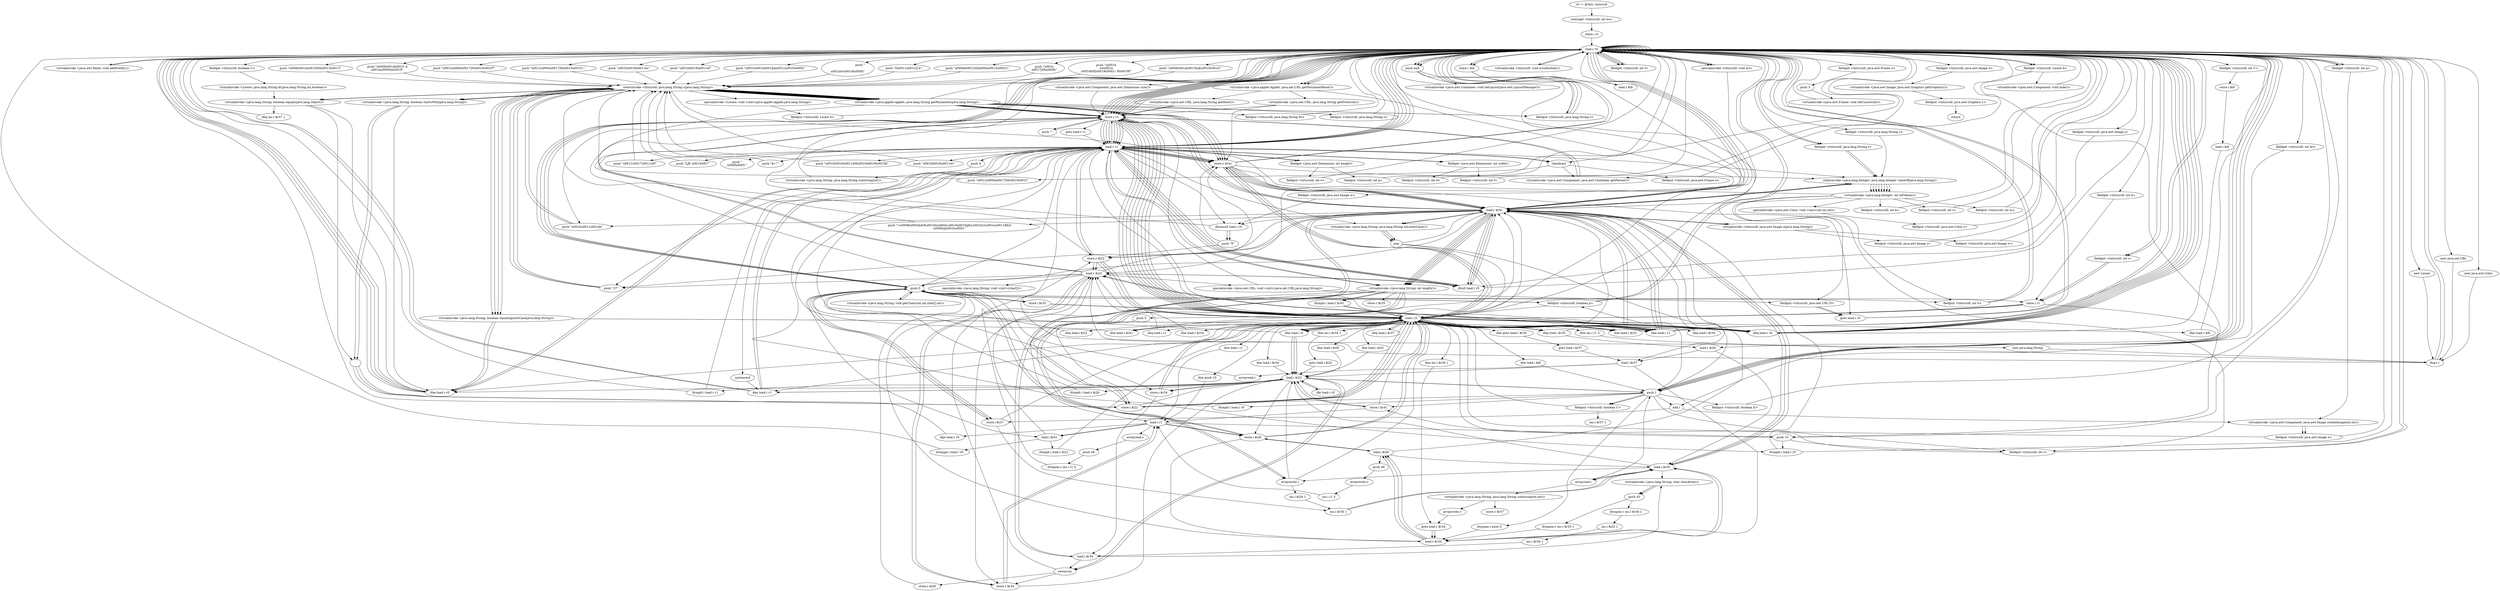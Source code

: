 digraph "" {
    "r0 := @this: txtscroll"
    "staticget <txtscroll: int bu>"
    "r0 := @this: txtscroll"->"staticget <txtscroll: int bu>";
    "store.i i3"
    "staticget <txtscroll: int bu>"->"store.i i3";
    "load.r r0"
    "store.i i3"->"load.r r0";
    "push null"
    "load.r r0"->"push null";
    "virtualinvoke <java.awt.Container: void setLayout(java.awt.LayoutManager)>"
    "push null"->"virtualinvoke <java.awt.Container: void setLayout(java.awt.LayoutManager)>";
    "virtualinvoke <java.awt.Container: void setLayout(java.awt.LayoutManager)>"->"load.r r0";
    "virtualinvoke <java.awt.Panel: void addNotify()>"
    "load.r r0"->"virtualinvoke <java.awt.Panel: void addNotify()>";
    "virtualinvoke <java.awt.Panel: void addNotify()>"->"load.r r0";
    "load.r r0"->"load.r r0";
    "push \"\u000e\f\u0013zQ\u000e\u0015\u0001i\""
    "load.r r0"->"push \"\u000e\f\u0013zQ\u000e\u0015\u0001i\"";
    "staticinvoke <txtscroll: java.lang.String c(java.lang.String)>"
    "push \"\u000e\f\u0013zQ\u000e\u0015\u0001i\""->"staticinvoke <txtscroll: java.lang.String c(java.lang.String)>";
    "virtualinvoke <java.applet.Applet: java.lang.String getParameter(java.lang.String)>"
    "staticinvoke <txtscroll: java.lang.String c(java.lang.String)>"->"virtualinvoke <java.applet.Applet: java.lang.String getParameter(java.lang.String)>";
    "fieldput <txtscroll: java.lang.String bt>"
    "virtualinvoke <java.applet.Applet: java.lang.String getParameter(java.lang.String)>"->"fieldput <txtscroll: java.lang.String bt>";
    "fieldput <txtscroll: java.lang.String bt>"->"load.r r0";
    "virtualinvoke <java.awt.Component: java.awt.Dimension size()>"
    "load.r r0"->"virtualinvoke <java.awt.Component: java.awt.Dimension size()>";
    "store.r r1"
    "virtualinvoke <java.awt.Component: java.awt.Dimension size()>"->"store.r r1";
    "store.r r1"->"load.r r0";
    "load.r r1"
    "load.r r0"->"load.r r1";
    "fieldget <java.awt.Dimension: int width>"
    "load.r r1"->"fieldget <java.awt.Dimension: int width>";
    "fieldput <txtscroll: int d>"
    "fieldget <java.awt.Dimension: int width>"->"fieldput <txtscroll: int d>";
    "fieldput <txtscroll: int d>"->"load.r r0";
    "load.r r0"->"load.r r1";
    "fieldget <java.awt.Dimension: int height>"
    "load.r r1"->"fieldget <java.awt.Dimension: int height>";
    "fieldput <txtscroll: int e>"
    "fieldget <java.awt.Dimension: int height>"->"fieldput <txtscroll: int e>";
    "fieldput <txtscroll: int e>"->"load.r r0";
    "load.r r0"->"load.r r1";
    "load.r r1"->"fieldget <java.awt.Dimension: int width>";
    "fieldput <txtscroll: int f>"
    "fieldget <java.awt.Dimension: int width>"->"fieldput <txtscroll: int f>";
    "fieldput <txtscroll: int f>"->"load.r r0";
    "load.r r0"->"load.r r1";
    "load.r r1"->"fieldget <java.awt.Dimension: int height>";
    "fieldput <txtscroll: int g>"
    "fieldget <java.awt.Dimension: int height>"->"fieldput <txtscroll: int g>";
    "fieldput <txtscroll: int g>"->"load.r r0";
    "push \"\u001e\n\u0017jM\t\u000b\""
    "load.r r0"->"push \"\u001e\n\u0017jM\t\u000b\"";
    "push \"\u001e\n\u0017jM\t\u000b\""->"staticinvoke <txtscroll: java.lang.String c(java.lang.String)>";
    "staticinvoke <txtscroll: java.lang.String c(java.lang.String)>"->"virtualinvoke <java.applet.Applet: java.lang.String getParameter(java.lang.String)>";
    "virtualinvoke <java.applet.Applet: java.lang.String getParameter(java.lang.String)>"->"store.r r1";
    "store.r r1"->"load.r r1";
    "store.r $r41"
    "load.r r1"->"store.r $r41";
    "load.i i3"
    "store.r $r41"->"load.i i3";
    "ifne load.r $r41"
    "load.i i3"->"ifne load.r $r41";
    "ifne load.r $r41"->"load.r r1";
    "ifnull load.r r0"
    "load.r r1"->"ifnull load.r r0";
    "ifnull load.r r0"->"load.r r1";
    "load.r r1"->"store.r $r41";
    "store.r $r41"->"load.i i3";
    "load.i i3"->"ifne load.r $r41";
    "load.r $r41"
    "ifne load.r $r41"->"load.r $r41";
    "push \"<\u0008\u0002bA\tX\u0010w\u0004;\u0019\u0010gK];\u001b{G\u001e\u0011R&S\n\u000f\\oJ\u001b\u0001\""
    "load.r $r41"->"push \"<\u0008\u0002bA\tX\u0010w\u0004;\u0019\u0010gK];\u001b{G\u001e\u0011R&S\n\u000f\\oJ\u001b\u0001\"";
    "push \"<\u0008\u0002bA\tX\u0010w\u0004;\u0019\u0010gK];\u001b{G\u001e\u0011R&S\n\u000f\\oJ\u001b\u0001\""->"staticinvoke <txtscroll: java.lang.String c(java.lang.String)>";
    "virtualinvoke <java.lang.String: boolean startsWith(java.lang.String)>"
    "staticinvoke <txtscroll: java.lang.String c(java.lang.String)>"->"virtualinvoke <java.lang.String: boolean startsWith(java.lang.String)>";
    "ifne load.r r0"
    "virtualinvoke <java.lang.String: boolean startsWith(java.lang.String)>"->"ifne load.r r0";
    "ifne load.r r0"->"load.r r0";
    "specialinvoke <txtscroll: void a()>"
    "load.r r0"->"specialinvoke <txtscroll: void a()>";
    "specialinvoke <txtscroll: void a()>"->"load.i i3";
    "ifeq load.r r0"
    "load.i i3"->"ifeq load.r r0";
    "ifeq load.r r0"->"load.r r0";
    "load.r r0"->"specialinvoke <txtscroll: void a()>";
    "specialinvoke <txtscroll: void a()>"->"load.r r0";
    "new Lware"
    "load.r r0"->"new Lware";
    "dup1.r"
    "new Lware"->"dup1.r";
    "dup1.r"->"load.r r0";
    "push \")\u001d\nzw\u001e\n\u001dbH]\u0019\u0002~H\u0018\f\""
    "load.r r0"->"push \")\u001d\nzw\u001e\n\u001dbH]\u0019\u0002~H\u0018\f\"";
    "push \")\u001d\nzw\u001e\n\u001dbH]\u0019\u0002~H\u0018\f\""->"staticinvoke <txtscroll: java.lang.String c(java.lang.String)>";
    "specialinvoke <Lware: void <init>(java.applet.Applet,java.lang.String)>"
    "staticinvoke <txtscroll: java.lang.String c(java.lang.String)>"->"specialinvoke <Lware: void <init>(java.applet.Applet,java.lang.String)>";
    "fieldput <txtscroll: Lware b>"
    "specialinvoke <Lware: void <init>(java.applet.Applet,java.lang.String)>"->"fieldput <txtscroll: Lware b>";
    "fieldput <txtscroll: Lware b>"->"load.r r0";
    "fieldget <txtscroll: Lware b>"
    "load.r r0"->"fieldget <txtscroll: Lware b>";
    "virtualinvoke <java.awt.Component: void hide()>"
    "fieldget <txtscroll: Lware b>"->"virtualinvoke <java.awt.Component: void hide()>";
    "virtualinvoke <java.awt.Component: void hide()>"->"load.r r0";
    "virtualinvoke <java.applet.Applet: java.net.URL getDocumentBase()>"
    "load.r r0"->"virtualinvoke <java.applet.Applet: java.net.URL getDocumentBase()>";
    "virtualinvoke <java.net.URL: java.lang.String getProtocol()>"
    "virtualinvoke <java.applet.Applet: java.net.URL getDocumentBase()>"->"virtualinvoke <java.net.URL: java.lang.String getProtocol()>";
    "virtualinvoke <java.net.URL: java.lang.String getProtocol()>"->"store.r $r41";
    "store.r $r41"->"load.r $r41";
    "load.r $r41"->"store.r $r41";
    "goto load.r r0"
    "store.r $r41"->"goto load.r r0";
    "goto load.r r0"->"load.r r0";
    "load.r r0"->"virtualinvoke <java.applet.Applet: java.net.URL getDocumentBase()>";
    "virtualinvoke <java.net.URL: java.lang.String getHost()>"
    "virtualinvoke <java.applet.Applet: java.net.URL getDocumentBase()>"->"virtualinvoke <java.net.URL: java.lang.String getHost()>";
    "virtualinvoke <java.net.URL: java.lang.String getHost()>"->"store.r r1";
    "goto load.r r1"
    "store.r r1"->"goto load.r r1";
    "goto load.r r1"->"load.r r1";
    "virtualinvoke <java.lang.String: java.lang.String toLowerCase()>"
    "load.r r1"->"virtualinvoke <java.lang.String: java.lang.String toLowerCase()>";
    "pop"
    "virtualinvoke <java.lang.String: java.lang.String toLowerCase()>"->"pop";
    "pop"->"load.r $r41";
    "load.r $r41"->"virtualinvoke <java.lang.String: java.lang.String toLowerCase()>";
    "virtualinvoke <java.lang.String: java.lang.String toLowerCase()>"->"pop";
    "pop"->"load.i i3";
    "ifne load.i i3"
    "load.i i3"->"ifne load.i i3";
    "ifne load.i i3"->"load.r $r41";
    "push \"\u001b\u0011\u001ek\""
    "load.r $r41"->"push \"\u001b\u0011\u001ek\"";
    "push \"\u001b\u0011\u001ek\""->"staticinvoke <txtscroll: java.lang.String c(java.lang.String)>";
    "virtualinvoke <java.lang.String: boolean equals(java.lang.Object)>"
    "staticinvoke <txtscroll: java.lang.String c(java.lang.String)>"->"virtualinvoke <java.lang.String: boolean equals(java.lang.Object)>";
    "virtualinvoke <java.lang.String: boolean equals(java.lang.Object)>"->"ifne load.r r0";
    "ifne load.r r0"->"load.r r1";
    "virtualinvoke <java.lang.String: int length()>"
    "load.r r1"->"virtualinvoke <java.lang.String: int length()>";
    "store.i $i22"
    "virtualinvoke <java.lang.String: int length()>"->"store.i $i22";
    "store.i $i22"->"load.i i3";
    "load.i i3"->"ifne load.i i3";
    "load.i $i22"
    "ifne load.i i3"->"load.i $i22";
    "push 1"
    "load.i $i22"->"push 1";
    "ifcmplt.i load.r r0"
    "push 1"->"ifcmplt.i load.r r0";
    "ifcmplt.i load.r r0"->"load.r r1";
    "push \"\u0011\u0017\u0011oH\""
    "load.r r1"->"push \"\u0011\u0017\u0011oH\"";
    "push \"\u0011\u0017\u0011oH\""->"staticinvoke <txtscroll: java.lang.String c(java.lang.String)>";
    "staticinvoke <txtscroll: java.lang.String c(java.lang.String)>"->"virtualinvoke <java.lang.String: boolean startsWith(java.lang.String)>";
    ""
    "virtualinvoke <java.lang.String: boolean startsWith(java.lang.String)>"->"";
    ""->"store.i $i22";
    "store.i $i22"->"load.i i3";
    "load.i i3"->"ifne load.i i3";
    "ifne load.i i3"->"load.i $i22";
    "load.i $i22"->"ifne load.r r0";
    "ifne load.r r0"->"load.r r1";
    "push \"LJE \u0014SH\\?\""
    "load.r r1"->"push \"LJE \u0014SH\\?\"";
    "push \"LJE \u0014SH\\?\""->"staticinvoke <txtscroll: java.lang.String c(java.lang.String)>";
    "staticinvoke <txtscroll: java.lang.String c(java.lang.String)>"->"virtualinvoke <java.lang.String: boolean equals(java.lang.Object)>";
    "virtualinvoke <java.lang.String: boolean equals(java.lang.Object)>"->"";
    ""->"store.i $i22";
    "store.i $i22"->"load.i i3";
    "load.i i3"->"ifne load.i i3";
    "ifne load.i i3"->"load.i $i22";
    "ifeq load.r r1"
    "load.i $i22"->"ifeq load.r r1";
    "ifeq load.r r1"->"load.r r0";
    "load.r r0"->"push 1";
    "fieldput <txtscroll: boolean C>"
    "push 1"->"fieldput <txtscroll: boolean C>";
    "fieldput <txtscroll: boolean C>"->"load.i i3";
    "load.i i3"->"ifeq load.r r0";
    "ifeq load.r r0"->"load.r r1";
    "push \"\n\u000f\u0005 \""
    "load.r r1"->"push \"\n\u000f\u0005 \"";
    "push \"\n\u000f\u0005 \""->"staticinvoke <txtscroll: java.lang.String c(java.lang.String)>";
    "staticinvoke <txtscroll: java.lang.String c(java.lang.String)>"->"virtualinvoke <java.lang.String: boolean startsWith(java.lang.String)>";
    "virtualinvoke <java.lang.String: boolean startsWith(java.lang.String)>"->"";
    ""->"store.i $i22";
    "store.i $i22"->"load.i i3";
    "ifne load.i $i22"
    "load.i i3"->"ifne load.i $i22";
    "ifne load.i $i22"->"load.i $i22";
    "load.i $i22"->"ifeq load.r r1";
    "ifeq load.r r1"->"load.r r1";
    "push 4"
    "load.r r1"->"push 4";
    "virtualinvoke <java.lang.String: java.lang.String substring(int)>"
    "push 4"->"virtualinvoke <java.lang.String: java.lang.String substring(int)>";
    "virtualinvoke <java.lang.String: java.lang.String substring(int)>"->"store.r r1";
    "store.r r1"->"load.r r1";
    "load.r r1"->"virtualinvoke <java.lang.String: int length()>";
    "virtualinvoke <java.lang.String: int length()>"->"store.i $i22";
    "store.i $i22"->"load.i $i22";
    "store.i $r41"
    "load.i $i22"->"store.i $r41";
    "store.i $r41"->"load.i $i22";
    "store.i $r34"
    "load.i $i22"->"store.i $r34";
    "store.i $r34"->"load.i i3";
    "ifne load.i $r34"
    "load.i i3"->"ifne load.i $r34";
    "ifne load.i $r34"->"load.i $i22";
    "ifle load.r r0"
    "load.i $i22"->"ifle load.r r0";
    "ifle load.r r0"->"load.i $i22";
    "load.i $i22"->"store.i $r34";
    "load.i $r34"
    "store.i $r34"->"load.i $r34";
    "newarray"
    "load.i $r34"->"newarray";
    "store.r $i22"
    "newarray"->"store.r $i22";
    "store.r $i22"->"load.r r1";
    "push 0"
    "load.r r1"->"push 0";
    "load.i $r41"
    "push 0"->"load.i $r41";
    "load.r $i22"
    "load.i $r41"->"load.r $i22";
    "load.r $i22"->"push 0";
    "virtualinvoke <java.lang.String: void getChars(int,int,char[],int)>"
    "push 0"->"virtualinvoke <java.lang.String: void getChars(int,int,char[],int)>";
    "virtualinvoke <java.lang.String: void getChars(int,int,char[],int)>"->"push 0";
    "store.i r1"
    "push 0"->"store.i r1";
    "store.i r1"->"load.i i3";
    "ifeq load.i r1"
    "load.i i3"->"ifeq load.i r1";
    "ifeq load.i r1"->"load.r $i22";
    "store.r $r34"
    "load.r $i22"->"store.r $r34";
    "load.i r1"
    "store.r $r34"->"load.i r1";
    "store.i $i26"
    "load.i r1"->"store.i $i26";
    "store.i $i26"->"load.i i3";
    "ifne load.r $r34"
    "load.i i3"->"ifne load.r $r34";
    "ifne load.r $r34"->"load.r $i22";
    "load.r $i22"->"load.i r1";
    "arrayread.c"
    "load.i r1"->"arrayread.c";
    "push 48"
    "arrayread.c"->"push 48";
    "ifcmpne.c inc.i r1 5"
    "push 48"->"ifcmpne.c inc.i r1 5";
    "ifcmpne.c inc.i r1 5"->"load.r $i22";
    "load.r $i22"->"store.r $r34";
    "store.r $r34"->"load.i r1";
    "load.i r1"->"store.i $i26";
    "load.r $r34"
    "store.i $i26"->"load.r $r34";
    "load.i $i26"
    "load.r $r34"->"load.i $i26";
    "push 49"
    "load.i $i26"->"push 49";
    "arraywrite.c"
    "push 49"->"arraywrite.c";
    "inc.i r1 5"
    "arraywrite.c"->"inc.i r1 5";
    "inc.i r1 5"->"load.i r1";
    "load.i r1"->"load.i $r41";
    "ifcmplt.i load.r $i22"
    "load.i $r41"->"ifcmplt.i load.r $i22";
    "ifcmplt.i load.r $i22"->"load.i i3";
    "ifne inc.i r1 5"
    "load.i i3"->"ifne inc.i r1 5";
    "new java.lang.String"
    "ifne inc.i r1 5"->"new java.lang.String";
    "new java.lang.String"->"dup1.r";
    "dup1.r"->"load.r $i22";
    "specialinvoke <java.lang.String: void <init>(char[])>"
    "load.r $i22"->"specialinvoke <java.lang.String: void <init>(char[])>";
    "specialinvoke <java.lang.String: void <init>(char[])>"->"store.r r1";
    "store.r r1"->"load.r r0";
    "push \"\u000f\u001d\u0015mK\u0019\u001d\""
    "load.r r0"->"push \"\u000f\u001d\u0015mK\u0019\u001d\"";
    "push \"\u000f\u001d\u0015mK\u0019\u001d\""->"staticinvoke <txtscroll: java.lang.String c(java.lang.String)>";
    "staticinvoke <txtscroll: java.lang.String c(java.lang.String)>"->"virtualinvoke <java.applet.Applet: java.lang.String getParameter(java.lang.String)>";
    "virtualinvoke <java.applet.Applet: java.lang.String getParameter(java.lang.String)>"->"store.r $r41";
    "store.r $r41"->"load.r $r41";
    "load.r $r41"->"store.r $i22";
    "store.r $i22"->"load.i i3";
    "ifne load.r $i22"
    "load.i i3"->"ifne load.r $i22";
    "ifne load.r $i22"->"load.r $r41";
    "load.r $r41"->"ifnull load.r r0";
    "ifnull load.r r0"->"load.r $r41";
    "load.r $r41"->"store.r $i22";
    "store.r $i22"->"load.i i3";
    "load.i i3"->"ifne load.r $i22";
    "ifne load.r $i22"->"load.r $r41";
    "load.r $r41"->"virtualinvoke <java.lang.String: int length()>";
    "push 5"
    "virtualinvoke <java.lang.String: int length()>"->"push 5";
    "ifcmple.i load.r r0"
    "push 5"->"ifcmple.i load.r r0";
    "ifcmple.i load.r r0"->"load.r $r41";
    "load.r $r41"->"virtualinvoke <java.lang.String: java.lang.String toLowerCase()>";
    "virtualinvoke <java.lang.String: java.lang.String toLowerCase()>"->"pop";
    "pop"->"push 1";
    "push 1"->"store.i $i22";
    "store.i $i22"->"push 0";
    "push 0"->"store.i $r34";
    "store.i $r34"->"load.i i3";
    "ifeq load.i $r34"
    "load.i i3"->"ifeq load.i $r34";
    "ifeq load.i $r34"->"load.r $r41";
    "load.r $r41"->"load.i $r34";
    "virtualinvoke <java.lang.String: char charAt(int)>"
    "load.i $r34"->"virtualinvoke <java.lang.String: char charAt(int)>";
    "push 43"
    "virtualinvoke <java.lang.String: char charAt(int)>"->"push 43";
    "ifcmpne.c inc.i $r34 1"
    "push 43"->"ifcmpne.c inc.i $r34 1";
    "inc.i $i22 1"
    "ifcmpne.c inc.i $r34 1"->"inc.i $i22 1";
    "inc.i $r34 1"
    "inc.i $i22 1"->"inc.i $r34 1";
    "inc.i $r34 1"->"load.i $r34";
    "load.i $r34"->"load.r $r41";
    "load.r $r41"->"virtualinvoke <java.lang.String: int length()>";
    "ifcmplt.i load.r $r41"
    "virtualinvoke <java.lang.String: int length()>"->"ifcmplt.i load.r $r41";
    "ifcmplt.i load.r $r41"->"load.i i3";
    "ifne inc.i $r34 1"
    "load.i i3"->"ifne inc.i $r34 1";
    "goto load.i $i22"
    "ifne inc.i $r34 1"->"goto load.i $i22";
    "goto load.i $i22"->"load.i $i22";
    "load.i $i22"->"newarray";
    "newarray"->"store.r $r34";
    "store.r $r34"->"load.i $i22";
    "load.i $i22"->"store.i $i26";
    "store.i $i26"->"load.i i3";
    "ifne load.i $i26"
    "load.i i3"->"ifne load.i $i26";
    "ifne load.i $i26"->"load.i $i22";
    "load.i $i22"->"push 1";
    "ifcmpne.i push 0"
    "push 1"->"ifcmpne.i push 0";
    "ifcmpne.i push 0"->"load.r $r34";
    "load.r $r34"->"push 0";
    "push 0"->"load.r $r41";
    "load.r $r41"->"virtualinvoke <java.lang.String: int length()>";
    "arraywrite.i"
    "virtualinvoke <java.lang.String: int length()>"->"arraywrite.i";
    "arraywrite.i"->"load.i i3";
    "ifeq load.i $i22"
    "load.i i3"->"ifeq load.i $i22";
    "ifeq load.i $i22"->"push 0";
    "push 0"->"store.i $i26";
    "store.i $i26"->"load.i $i26";
    "load.i $i26"->"store.i $i26";
    "store.i $i26"->"push 0";
    "store.i $r35"
    "push 0"->"store.i $r35";
    "store.i $r35"->"load.i i3";
    "ifeq load.i $r35"
    "load.i i3"->"ifeq load.i $r35";
    "ifeq load.i $r35"->"load.r $r41";
    "load.i $r35"
    "load.r $r41"->"load.i $r35";
    "load.i $r35"->"virtualinvoke <java.lang.String: char charAt(int)>";
    "virtualinvoke <java.lang.String: char charAt(int)>"->"push 43";
    "ifcmpne.c inc.i $r35 1"
    "push 43"->"ifcmpne.c inc.i $r35 1";
    "ifcmpne.c inc.i $r35 1"->"load.r $r34";
    "load.r $r34"->"load.i $i26";
    "load.i $i26"->"load.i $r35";
    "load.i $r35"->"arraywrite.i";
    "inc.i $i26 1"
    "arraywrite.i"->"inc.i $i26 1";
    "inc.i $r35 1"
    "inc.i $i26 1"->"inc.i $r35 1";
    "inc.i $r35 1"->"load.i $r35";
    "load.i $r35"->"load.r $r41";
    "load.r $r41"->"virtualinvoke <java.lang.String: int length()>";
    "virtualinvoke <java.lang.String: int length()>"->"ifcmplt.i load.r $r41";
    "ifcmplt.i load.r $r41"->"load.i i3";
    "ifne inc.i $r35 1"
    "load.i i3"->"ifne inc.i $r35 1";
    "goto load.r $r34"
    "ifne inc.i $r35 1"->"goto load.r $r34";
    "goto load.r $r34"->"load.r $r34";
    "load.r $r34"->"load.i $i26";
    "load.i $i26"->"load.r $r41";
    "load.r $r41"->"virtualinvoke <java.lang.String: int length()>";
    "virtualinvoke <java.lang.String: int length()>"->"arraywrite.i";
    "arraywrite.i"->"load.i $i22";
    "load.i $i22"->"newarray";
    "store.r $i26"
    "newarray"->"store.r $i26";
    "store.r $i26"->"push 0";
    "store.i $r37"
    "push 0"->"store.i $r37";
    "store.i $r37"->"push 0";
    "push 0"->"store.i $r35";
    "store.i $r35"->"load.i i3";
    "load.i i3"->"ifeq load.i $r35";
    "load.r $i26"
    "ifeq load.i $r35"->"load.r $i26";
    "load.r $i26"->"load.i $r35";
    "load.i $r35"->"load.r $r41";
    "load.i $r37"
    "load.r $r41"->"load.i $r37";
    "load.i $r37"->"load.r $r34";
    "load.r $r34"->"load.i $r35";
    "arrayread.i"
    "load.i $r35"->"arrayread.i";
    "virtualinvoke <java.lang.String: java.lang.String substring(int,int)>"
    "arrayread.i"->"virtualinvoke <java.lang.String: java.lang.String substring(int,int)>";
    "arraywrite.r"
    "virtualinvoke <java.lang.String: java.lang.String substring(int,int)>"->"arraywrite.r";
    "arraywrite.r"->"goto load.r $r34";
    "goto load.r $r34"->"load.r $r34";
    "load.r $r34"->"load.i $r35";
    "load.i $r35"->"arrayread.i";
    "arrayread.i"->"push 1";
    "add.i"
    "push 1"->"add.i";
    "add.i"->"store.i $r37";
    "store.i $r37"->"inc.i $r35 1";
    "inc.i $r35 1"->"load.i $r35";
    "load.i $r35"->"load.i $i22";
    "ifcmplt.i load.r $i26"
    "load.i $i22"->"ifcmplt.i load.r $i26";
    "ifcmplt.i load.r $i26"->"push 0";
    "push 0"->"store.i $r37";
    "store.i $r37"->"load.i i3";
    "ifeq load.i $r37"
    "load.i i3"->"ifeq load.i $r37";
    "ifeq load.i $r37"->"load.i i3";
    "ifne goto load.r $r34"
    "load.i i3"->"ifne goto load.r $r34";
    "goto load.i $r37"
    "ifne goto load.r $r34"->"goto load.i $r37";
    "goto load.i $r37"->"load.i $r37";
    "load.i $r37"->"load.i $i22";
    "ifcmplt.i load.r r1"
    "load.i $i22"->"ifcmplt.i load.r r1";
    "ifcmplt.i load.r r1"->"load.r r0";
    "push \"\u000f\u001d\u0015bM\u0013\u0013\""
    "load.r r0"->"push \"\u000f\u001d\u0015bM\u0013\u0013\"";
    "push \"\u000f\u001d\u0015bM\u0013\u0013\""->"staticinvoke <txtscroll: java.lang.String c(java.lang.String)>";
    "staticinvoke <txtscroll: java.lang.String c(java.lang.String)>"->"virtualinvoke <java.applet.Applet: java.lang.String getParameter(java.lang.String)>";
    "virtualinvoke <java.applet.Applet: java.lang.String getParameter(java.lang.String)>"->"store.r $i22";
    "store.r $i22"->"load.r $i22";
    "load.r $i22"->"store.r r1";
    "store.r r1"->"load.i i3";
    "ifne load.r r1"
    "load.i i3"->"ifne load.r r1";
    "ifne load.r r1"->"load.r $i22";
    "load.r $i22"->"ifnull load.r r0";
    "ifnull load.r r0"->"load.r $i22";
    "load.r $i22"->"store.r r1";
    "store.r r1"->"load.i i3";
    "load.i i3"->"ifne load.r r1";
    "ifne load.r r1"->"load.r $i22";
    "push \"37\""
    "load.r $i22"->"push \"37\"";
    "push \"37\""->"staticinvoke <txtscroll: java.lang.String c(java.lang.String)>";
    "virtualinvoke <java.lang.String: boolean equalsIgnoreCase(java.lang.String)>"
    "staticinvoke <txtscroll: java.lang.String c(java.lang.String)>"->"virtualinvoke <java.lang.String: boolean equalsIgnoreCase(java.lang.String)>";
    "virtualinvoke <java.lang.String: boolean equalsIgnoreCase(java.lang.String)>"->"ifne load.r r0";
    "ifne load.r r0"->"load.r r0";
    "new java.net.URL"
    "load.r r0"->"new java.net.URL";
    "new java.net.URL"->"dup1.r";
    "dup1.r"->"load.r r0";
    "load.r r0"->"virtualinvoke <java.applet.Applet: java.net.URL getDocumentBase()>";
    "virtualinvoke <java.applet.Applet: java.net.URL getDocumentBase()>"->"load.r $i22";
    "specialinvoke <java.net.URL: void <init>(java.net.URL,java.lang.String)>"
    "load.r $i22"->"specialinvoke <java.net.URL: void <init>(java.net.URL,java.lang.String)>";
    "fieldput <txtscroll: java.net.URL D>"
    "specialinvoke <java.net.URL: void <init>(java.net.URL,java.lang.String)>"->"fieldput <txtscroll: java.net.URL D>";
    "fieldput <txtscroll: java.net.URL D>"->"goto load.r r0";
    "goto load.r r0"->"load.r r0";
    "push \"\u000f\u001d\u0015`A\n\u001e\u0000oI\u0018\""
    "load.r r0"->"push \"\u000f\u001d\u0015`A\n\u001e\u0000oI\u0018\"";
    "push \"\u000f\u001d\u0015`A\n\u001e\u0000oI\u0018\""->"staticinvoke <txtscroll: java.lang.String c(java.lang.String)>";
    "staticinvoke <txtscroll: java.lang.String c(java.lang.String)>"->"virtualinvoke <java.applet.Applet: java.lang.String getParameter(java.lang.String)>";
    "virtualinvoke <java.applet.Applet: java.lang.String getParameter(java.lang.String)>"->"store.r r1";
    "store.r r1"->"load.r r1";
    "push \"$=!\""
    "load.r r1"->"push \"$=!\"";
    "push \"$=!\""->"staticinvoke <txtscroll: java.lang.String c(java.lang.String)>";
    "staticinvoke <txtscroll: java.lang.String c(java.lang.String)>"->"virtualinvoke <java.lang.String: boolean equalsIgnoreCase(java.lang.String)>";
    "virtualinvoke <java.lang.String: boolean equalsIgnoreCase(java.lang.String)>"->"ifeq load.r r0";
    "ifeq load.r r0"->"load.r r0";
    "load.r r0"->"push 1";
    "fieldput <txtscroll: boolean E>"
    "push 1"->"fieldput <txtscroll: boolean E>";
    "fieldput <txtscroll: boolean E>"->"load.r r0";
    "virtualinvoke <java.awt.Component: java.awt.Container getParent()>"
    "load.r r0"->"virtualinvoke <java.awt.Component: java.awt.Container getParent()>";
    "virtualinvoke <java.awt.Component: java.awt.Container getParent()>"->"store.r r1";
    "store.r r1"->"load.i i3";
    "load.i i3"->"ifeq load.r r1";
    "ifeq load.r r1"->"load.r r1";
    "checkcast"
    "load.r r1"->"checkcast";
    "checkcast"->"virtualinvoke <java.awt.Component: java.awt.Container getParent()>";
    "virtualinvoke <java.awt.Component: java.awt.Container getParent()>"->"store.r r1";
    "store.r r1"->"load.r r1";
    "load.r r1"->"store.r r1";
    "store.r r1"->"load.r r1";
    "instanceof"
    "load.r r1"->"instanceof";
    "instanceof"->"ifeq load.r r1";
    "ifeq load.r r1"->"load.r r0";
    "load.r r0"->"load.r r1";
    "load.r r1"->"checkcast";
    "fieldput <txtscroll: java.awt.Frame o>"
    "checkcast"->"fieldput <txtscroll: java.awt.Frame o>";
    "fieldput <txtscroll: java.awt.Frame o>"->"load.r r0";
    "fieldget <txtscroll: java.awt.Frame o>"
    "load.r r0"->"fieldget <txtscroll: java.awt.Frame o>";
    "push 3"
    "fieldget <txtscroll: java.awt.Frame o>"->"push 3";
    "virtualinvoke <java.awt.Frame: void setCursor(int)>"
    "push 3"->"virtualinvoke <java.awt.Frame: void setCursor(int)>";
    "virtualinvoke <java.awt.Frame: void setCursor(int)>"->"load.r r0";
    "load.r r0"->"store.r r1";
    "store.r r1"->"load.i i3";
    "load.i i3"->"ifne load.r r1";
    "ifne load.r r1"->"load.r r0";
    "load.r r0"->"checkcast";
    "push \"\u0012\u000e\u0017|M\u0010\u001f\""
    "checkcast"->"push \"\u0012\u000e\u0017|M\u0010\u001f\"";
    "push \"\u0012\u000e\u0017|M\u0010\u001f\""->"staticinvoke <txtscroll: java.lang.String c(java.lang.String)>";
    "staticinvoke <txtscroll: java.lang.String c(java.lang.String)>"->"virtualinvoke <java.applet.Applet: java.lang.String getParameter(java.lang.String)>";
    "virtualinvoke <java.applet.Applet: java.lang.String getParameter(java.lang.String)>"->"store.r $r41";
    "store.r $r41"->"load.r $r41";
    "load.r $r41"->"store.r r1";
    "store.r r1"->"load.i i3";
    "load.i i3"->"ifne load.r r1";
    "ifne load.r r1"->"load.r $r41";
    "load.r $r41"->"ifnull load.r r0";
    "ifnull load.r r0"->"load.r $r41";
    "load.r $r41"->"store.r r1";
    "store.r r1"->"load.i i3";
    "load.i i3"->"ifne load.r r1";
    "ifne load.r r1"->"load.r $r41";
    "load.r $r41"->"push \"37\"";
    "push \"37\""->"staticinvoke <txtscroll: java.lang.String c(java.lang.String)>";
    "staticinvoke <txtscroll: java.lang.String c(java.lang.String)>"->"virtualinvoke <java.lang.String: boolean equalsIgnoreCase(java.lang.String)>";
    "virtualinvoke <java.lang.String: boolean equalsIgnoreCase(java.lang.String)>"->"ifne load.r r0";
    "ifne load.r r0"->"load.r r0";
    "load.r r0"->"load.r r0";
    "load.r r0"->"load.r $r41";
    "virtualinvoke <txtscroll: java.awt.Image a(java.lang.String)>"
    "load.r $r41"->"virtualinvoke <txtscroll: java.awt.Image a(java.lang.String)>";
    "fieldput <txtscroll: java.awt.Image j>"
    "virtualinvoke <txtscroll: java.awt.Image a(java.lang.String)>"->"fieldput <txtscroll: java.awt.Image j>";
    "fieldput <txtscroll: java.awt.Image j>"->"load.r r0";
    "load.r r0"->"store.r r1";
    "store.r r1"->"load.i i3";
    "load.i i3"->"ifne load.r r1";
    "ifne load.r r1"->"load.r r0";
    "fieldget <txtscroll: java.awt.Image j>"
    "load.r r0"->"fieldget <txtscroll: java.awt.Image j>";
    "fieldget <txtscroll: java.awt.Image j>"->"ifnull load.r r0";
    "ifnull load.r r0"->"load.r r0";
    "push \"\u0012\u000e\u0017|M\u0010\u001f*\""
    "load.r r0"->"push \"\u0012\u000e\u0017|M\u0010\u001f*\"";
    "push \"\u0012\u000e\u0017|M\u0010\u001f*\""->"staticinvoke <txtscroll: java.lang.String c(java.lang.String)>";
    "staticinvoke <txtscroll: java.lang.String c(java.lang.String)>"->"virtualinvoke <java.applet.Applet: java.lang.String getParameter(java.lang.String)>";
    "virtualinvoke <java.applet.Applet: java.lang.String getParameter(java.lang.String)>"->"store.r $r41";
    "store.r $r41"->"load.r $r41";
    "load.r $r41"->"store.r r1";
    "store.r r1"->"load.i i3";
    "load.i i3"->"ifne load.r r1";
    "ifne load.r r1"->"load.r $r41";
    "ifnonnull load.r r0"
    "load.r $r41"->"ifnonnull load.r r0";
    "push \"0\""
    "ifnonnull load.r r0"->"push \"0\"";
    "push \"0\""->"store.r $r41";
    "store.r $r41"->"load.r r0";
    "load.r r0"->"load.r $r41";
    "staticinvoke <java.lang.Integer: java.lang.Integer valueOf(java.lang.String)>"
    "load.r $r41"->"staticinvoke <java.lang.Integer: java.lang.Integer valueOf(java.lang.String)>";
    "virtualinvoke <java.lang.Integer: int intValue()>"
    "staticinvoke <java.lang.Integer: java.lang.Integer valueOf(java.lang.String)>"->"virtualinvoke <java.lang.Integer: int intValue()>";
    "fieldput <txtscroll: int k>"
    "virtualinvoke <java.lang.Integer: int intValue()>"->"fieldput <txtscroll: int k>";
    "fieldput <txtscroll: int k>"->"load.r r0";
    "push \"\u0012\u000e\u0017|M\u0010\u001f+\""
    "load.r r0"->"push \"\u0012\u000e\u0017|M\u0010\u001f+\"";
    "push \"\u0012\u000e\u0017|M\u0010\u001f+\""->"staticinvoke <txtscroll: java.lang.String c(java.lang.String)>";
    "staticinvoke <txtscroll: java.lang.String c(java.lang.String)>"->"virtualinvoke <java.applet.Applet: java.lang.String getParameter(java.lang.String)>";
    "virtualinvoke <java.applet.Applet: java.lang.String getParameter(java.lang.String)>"->"store.r r1";
    "store.r r1"->"load.r r1";
    "load.r r1"->"store.r $r41";
    "store.r $r41"->"load.r r1";
    "load.r r1"->"store.r $i22";
    "store.r $i22"->"load.i i3";
    "load.i i3"->"ifne load.r $i22";
    "ifne load.r $i22"->"load.r r1";
    "load.r r1"->"ifnonnull load.r r0";
    "ifnonnull load.r r0"->"push \"0\"";
    "push \"0\""->"store.r $i22";
    "store.r $i22"->"load.r $i22";
    "load.r $i22"->"store.r $r41";
    "store.r $r41"->"load.r r0";
    "load.r r0"->"load.r $r41";
    "load.r $r41"->"staticinvoke <java.lang.Integer: java.lang.Integer valueOf(java.lang.String)>";
    "staticinvoke <java.lang.Integer: java.lang.Integer valueOf(java.lang.String)>"->"virtualinvoke <java.lang.Integer: int intValue()>";
    "fieldput <txtscroll: int l>"
    "virtualinvoke <java.lang.Integer: int intValue()>"->"fieldput <txtscroll: int l>";
    "fieldput <txtscroll: int l>"->"load.r r0";
    "load.r r0"->"store.r r1";
    "store.r r1"->"load.r r1";
    "push \"\u001f\u0019\u0011eM\u0010\u0019\u0015k\""
    "load.r r1"->"push \"\u001f\u0019\u0011eM\u0010\u0019\u0015k\"";
    "push \"\u001f\u0019\u0011eM\u0010\u0019\u0015k\""->"staticinvoke <txtscroll: java.lang.String c(java.lang.String)>";
    "staticinvoke <txtscroll: java.lang.String c(java.lang.String)>"->"virtualinvoke <java.applet.Applet: java.lang.String getParameter(java.lang.String)>";
    "virtualinvoke <java.applet.Applet: java.lang.String getParameter(java.lang.String)>"->"store.r r1";
    "store.r r1"->"load.r r1";
    "load.r r1"->"store.r $r41";
    "store.r $r41"->"load.i i3";
    "load.i i3"->"ifne load.i i3";
    "ifne load.i i3"->"load.r r1";
    "load.r r1"->"ifnull load.r r0";
    "ifnull load.r r0"->"load.r r1";
    "load.r r1"->"push \"37\"";
    "push \"37\""->"staticinvoke <txtscroll: java.lang.String c(java.lang.String)>";
    "staticinvoke <txtscroll: java.lang.String c(java.lang.String)>"->"virtualinvoke <java.lang.String: boolean equalsIgnoreCase(java.lang.String)>";
    "virtualinvoke <java.lang.String: boolean equalsIgnoreCase(java.lang.String)>"->"ifeq load.r r0";
    "ifeq load.r r0"->"load.r r0";
    "load.r r0"->"push 0";
    "fieldput <txtscroll: boolean p>"
    "push 0"->"fieldput <txtscroll: boolean p>";
    "fieldput <txtscroll: boolean p>"->"load.i i3";
    "load.i i3"->"ifeq load.r r0";
    "ifeq load.r r0"->"load.r r0";
    "load.r r0"->"push 1";
    "push 1"->"fieldput <txtscroll: boolean p>";
    "fieldput <txtscroll: boolean p>"->"load.r r0";
    "load.r r0"->"load.r r0";
    "load.r r0"->"load.r $r41";
    "load.r $r41"->"virtualinvoke <txtscroll: java.awt.Image a(java.lang.String)>";
    "fieldput <txtscroll: java.awt.Image w>"
    "virtualinvoke <txtscroll: java.awt.Image a(java.lang.String)>"->"fieldput <txtscroll: java.awt.Image w>";
    "fieldput <txtscroll: java.awt.Image w>"->"load.r r0";
    "load.r r0"->"store.r r1";
    "store.r r1"->"load.i i3";
    "load.i i3"->"ifne load.r r0";
    "ifne load.r r0"->"load.r r0";
    "fieldget <txtscroll: java.awt.Image w>"
    "load.r r0"->"fieldget <txtscroll: java.awt.Image w>";
    "fieldget <txtscroll: java.awt.Image w>"->"ifnonnull load.r r0";
    "ifnonnull load.r r0"->"load.r r0";
    "load.r r0"->"push 0";
    "push 0"->"fieldput <txtscroll: boolean p>";
    "fieldput <txtscroll: boolean p>"->"load.r r0";
    "load.r r0"->"store.r r1";
    "store.r r1"->"load.r r0";
    "new java.awt.Color"
    "load.r r0"->"new java.awt.Color";
    "new java.awt.Color"->"dup1.r";
    "dup1.r"->"load.r r1";
    "push \"\u001f\u0019\u0011ev\""
    "load.r r1"->"push \"\u001f\u0019\u0011ev\"";
    "push \"\u001f\u0019\u0011ev\""->"staticinvoke <txtscroll: java.lang.String c(java.lang.String)>";
    "staticinvoke <txtscroll: java.lang.String c(java.lang.String)>"->"virtualinvoke <java.applet.Applet: java.lang.String getParameter(java.lang.String)>";
    "virtualinvoke <java.applet.Applet: java.lang.String getParameter(java.lang.String)>"->"load.r r0";
    "push \"\u001f\u0019\u0011ec\""
    "load.r r0"->"push \"\u001f\u0019\u0011ec\"";
    "push \"\u001f\u0019\u0011ec\""->"staticinvoke <txtscroll: java.lang.String c(java.lang.String)>";
    "staticinvoke <txtscroll: java.lang.String c(java.lang.String)>"->"virtualinvoke <java.applet.Applet: java.lang.String getParameter(java.lang.String)>";
    "virtualinvoke <java.applet.Applet: java.lang.String getParameter(java.lang.String)>"->"store.r r1";
    "store.r r1"->"load.r r0";
    "push \"\u001f\u0019\u0011ef\""
    "load.r r0"->"push \"\u001f\u0019\u0011ef\"";
    "push \"\u001f\u0019\u0011ef\""->"staticinvoke <txtscroll: java.lang.String c(java.lang.String)>";
    "staticinvoke <txtscroll: java.lang.String c(java.lang.String)>"->"virtualinvoke <java.applet.Applet: java.lang.String getParameter(java.lang.String)>";
    "virtualinvoke <java.applet.Applet: java.lang.String getParameter(java.lang.String)>"->"store.r $r41";
    "store.r $r41"->"staticinvoke <java.lang.Integer: java.lang.Integer valueOf(java.lang.String)>";
    "staticinvoke <java.lang.Integer: java.lang.Integer valueOf(java.lang.String)>"->"virtualinvoke <java.lang.Integer: int intValue()>";
    "virtualinvoke <java.lang.Integer: int intValue()>"->"load.r r1";
    "load.r r1"->"staticinvoke <java.lang.Integer: java.lang.Integer valueOf(java.lang.String)>";
    "staticinvoke <java.lang.Integer: java.lang.Integer valueOf(java.lang.String)>"->"virtualinvoke <java.lang.Integer: int intValue()>";
    "virtualinvoke <java.lang.Integer: int intValue()>"->"load.r $r41";
    "load.r $r41"->"staticinvoke <java.lang.Integer: java.lang.Integer valueOf(java.lang.String)>";
    "staticinvoke <java.lang.Integer: java.lang.Integer valueOf(java.lang.String)>"->"virtualinvoke <java.lang.Integer: int intValue()>";
    "specialinvoke <java.awt.Color: void <init>(int,int,int)>"
    "virtualinvoke <java.lang.Integer: int intValue()>"->"specialinvoke <java.awt.Color: void <init>(int,int,int)>";
    "fieldput <txtscroll: java.awt.Color r>"
    "specialinvoke <java.awt.Color: void <init>(int,int,int)>"->"fieldput <txtscroll: java.awt.Color r>";
    "fieldput <txtscroll: java.awt.Color r>"->"load.r r0";
    "load.r r0"->"load.r r0";
    "push \"\u0010\u001d\u001fjA\u0011\u0019\u000b\""
    "load.r r0"->"push \"\u0010\u001d\u001fjA\u0011\u0019\u000b\"";
    "push \"\u0010\u001d\u001fjA\u0011\u0019\u000b\""->"staticinvoke <txtscroll: java.lang.String c(java.lang.String)>";
    "staticinvoke <txtscroll: java.lang.String c(java.lang.String)>"->"virtualinvoke <java.applet.Applet: java.lang.String getParameter(java.lang.String)>";
    "fieldput <txtscroll: java.lang.String s>"
    "virtualinvoke <java.applet.Applet: java.lang.String getParameter(java.lang.String)>"->"fieldput <txtscroll: java.lang.String s>";
    "fieldput <txtscroll: java.lang.String s>"->"load.r r0";
    "load.r r0"->"load.r r0";
    "push \"\r\n\u001baV\u0014\f\u000b\""
    "load.r r0"->"push \"\r\n\u001baV\u0014\f\u000b\"";
    "push \"\r\n\u001baV\u0014\f\u000b\""->"staticinvoke <txtscroll: java.lang.String c(java.lang.String)>";
    "staticinvoke <txtscroll: java.lang.String c(java.lang.String)>"->"virtualinvoke <java.applet.Applet: java.lang.String getParameter(java.lang.String)>";
    "fieldput <txtscroll: java.lang.String t>"
    "virtualinvoke <java.applet.Applet: java.lang.String getParameter(java.lang.String)>"->"fieldput <txtscroll: java.lang.String t>";
    "fieldput <txtscroll: java.lang.String t>"->"load.r r0";
    "load.r r0"->"load.r r0";
    "fieldget <txtscroll: java.lang.String s>"
    "load.r r0"->"fieldget <txtscroll: java.lang.String s>";
    "fieldget <txtscroll: java.lang.String s>"->"staticinvoke <java.lang.Integer: java.lang.Integer valueOf(java.lang.String)>";
    "staticinvoke <java.lang.Integer: java.lang.Integer valueOf(java.lang.String)>"->"virtualinvoke <java.lang.Integer: int intValue()>";
    "fieldput <txtscroll: int h>"
    "virtualinvoke <java.lang.Integer: int intValue()>"->"fieldput <txtscroll: int h>";
    "fieldput <txtscroll: int h>"->"load.r r0";
    "load.r r0"->"load.r r0";
    "fieldget <txtscroll: java.lang.String t>"
    "load.r r0"->"fieldget <txtscroll: java.lang.String t>";
    "fieldget <txtscroll: java.lang.String t>"->"staticinvoke <java.lang.Integer: java.lang.Integer valueOf(java.lang.String)>";
    "staticinvoke <java.lang.Integer: java.lang.Integer valueOf(java.lang.String)>"->"virtualinvoke <java.lang.Integer: int intValue()>";
    "fieldput <txtscroll: int i>"
    "virtualinvoke <java.lang.Integer: int intValue()>"->"fieldput <txtscroll: int i>";
    "fieldput <txtscroll: int i>"->"load.r r0";
    "load.r r0"->"push null";
    "push null"->"fieldput <txtscroll: java.lang.String t>";
    "fieldput <txtscroll: java.lang.String t>"->"load.r r0";
    "load.r r0"->"load.r r0";
    "push \"0\u0011\u001c]}3;\""
    "load.r r0"->"push \"0\u0011\u001c]}3;\"";
    "push \"0\u0011\u001c]}3;\""->"staticinvoke <txtscroll: java.lang.String c(java.lang.String)>";
    "staticinvoke <txtscroll: java.lang.String c(java.lang.String)>"->"virtualinvoke <java.applet.Applet: java.lang.String getParameter(java.lang.String)>";
    "virtualinvoke <java.applet.Applet: java.lang.String getParameter(java.lang.String)>"->"fieldput <txtscroll: java.lang.String t>";
    "fieldput <txtscroll: java.lang.String t>"->"load.r r0";
    "load.r r0"->"load.r r0";
    "load.r r0"->"fieldget <txtscroll: java.lang.String t>";
    "fieldget <txtscroll: java.lang.String t>"->"staticinvoke <java.lang.Integer: java.lang.Integer valueOf(java.lang.String)>";
    "staticinvoke <java.lang.Integer: java.lang.Integer valueOf(java.lang.String)>"->"virtualinvoke <java.lang.Integer: int intValue()>";
    "fieldput <txtscroll: int m>"
    "virtualinvoke <java.lang.Integer: int intValue()>"->"fieldput <txtscroll: int m>";
    "fieldput <txtscroll: int m>"->"load.r r0";
    "fieldget <txtscroll: int h>"
    "load.r r0"->"fieldget <txtscroll: int h>";
    "fieldget <txtscroll: int h>"->"store.i r1";
    "store.i r1"->"load.i i3";
    "ifne push 10"
    "load.i i3"->"ifne push 10";
    "ifne push 10"->"load.i r1";
    "ifge load.r r0"
    "load.i r1"->"ifge load.r r0";
    "ifge load.r r0"->"load.r r0";
    "load.r r0"->"push 0";
    "push 0"->"fieldput <txtscroll: int h>";
    "fieldput <txtscroll: int h>"->"load.r r0";
    "fieldget <txtscroll: int i>"
    "load.r r0"->"fieldget <txtscroll: int i>";
    "fieldget <txtscroll: int i>"->"store.i r1";
    "push 10"
    "store.i r1"->"push 10";
    "push 10"->"store.i $r41";
    "store.i $r41"->"load.i i3";
    "ifne load.i r1"
    "load.i i3"->"ifne load.i r1";
    "ifne load.i r1"->"load.i r1";
    "load.i r1"->"push 10";
    "push 10"->"ifcmple.i load.r r0";
    "ifcmple.i load.r r0"->"load.r r0";
    "load.r r0"->"push 10";
    "push 10"->"fieldput <txtscroll: int i>";
    "fieldput <txtscroll: int i>"->"load.i i3";
    "load.i i3"->"ifeq load.r r0";
    "ifeq load.r r0"->"load.r r0";
    "load.r r0"->"fieldget <txtscroll: int i>";
    "fieldget <txtscroll: int i>"->"store.i r1";
    "store.i r1"->"load.i i3";
    "ifne load.i $i8"
    "load.i i3"->"ifne load.i $i8";
    "ifne load.i $i8"->"push 1";
    "push 1"->"store.i $r41";
    "store.i $r41"->"load.i r1";
    "load.i r1"->"load.i $r41";
    "ifcmpge.i load.r r0"
    "load.i $r41"->"ifcmpge.i load.r r0";
    "ifcmpge.i load.r r0"->"load.r r0";
    "load.r r0"->"push 1";
    "push 1"->"fieldput <txtscroll: int i>";
    "fieldput <txtscroll: int i>"->"load.r r0";
    "virtualinvoke <txtscroll: void scrollinitial()>"
    "load.r r0"->"virtualinvoke <txtscroll: void scrollinitial()>";
    "virtualinvoke <txtscroll: void scrollinitial()>"->"load.r r0";
    "store.r $i8"
    "load.r r0"->"store.r $i8";
    "store.r $i8"->"load.i i3";
    "ifne load.r $i8"
    "load.i i3"->"ifne load.r $i8";
    "ifne load.r $i8"->"load.r r0";
    "fieldget <txtscroll: int U>"
    "load.r r0"->"fieldget <txtscroll: int U>";
    "store.i $i8"
    "fieldget <txtscroll: int U>"->"store.i $i8";
    "load.i $i8"
    "store.i $i8"->"load.i $i8";
    "load.i $i8"->"ifeq load.r r0";
    "ifeq load.r r0"->"load.r r0";
    "load.r r0"->"load.r r0";
    "load.r r0"->"load.r r0";
    "fieldget <txtscroll: int f>"
    "load.r r0"->"fieldget <txtscroll: int f>";
    "fieldget <txtscroll: int f>"->"load.r r0";
    "fieldget <txtscroll: int g>"
    "load.r r0"->"fieldget <txtscroll: int g>";
    "fieldget <txtscroll: int g>"->"load.r r0";
    "fieldget <txtscroll: int br>"
    "load.r r0"->"fieldget <txtscroll: int br>";
    "fieldget <txtscroll: int br>"->"add.i";
    "virtualinvoke <java.awt.Component: java.awt.Image createImage(int,int)>"
    "add.i"->"virtualinvoke <java.awt.Component: java.awt.Image createImage(int,int)>";
    "fieldput <txtscroll: java.awt.Image x>"
    "virtualinvoke <java.awt.Component: java.awt.Image createImage(int,int)>"->"fieldput <txtscroll: java.awt.Image x>";
    "fieldput <txtscroll: java.awt.Image x>"->"load.i i3";
    "load.i i3"->"ifeq load.r r0";
    "ifeq load.r r0"->"load.r r0";
    "load.r r0"->"store.r $i8";
    "load.r $i8"
    "store.r $i8"->"load.r $i8";
    "load.r $i8"->"load.r r0";
    "load.r r0"->"load.r r0";
    "load.r r0"->"fieldget <txtscroll: int f>";
    "fieldget <txtscroll: int f>"->"load.r r0";
    "load.r r0"->"fieldget <txtscroll: int g>";
    "fieldget <txtscroll: int g>"->"virtualinvoke <java.awt.Component: java.awt.Image createImage(int,int)>";
    "virtualinvoke <java.awt.Component: java.awt.Image createImage(int,int)>"->"fieldput <txtscroll: java.awt.Image x>";
    "fieldput <txtscroll: java.awt.Image x>"->"load.r r0";
    "load.r r0"->"load.r r0";
    "fieldget <txtscroll: java.awt.Image x>"
    "load.r r0"->"fieldget <txtscroll: java.awt.Image x>";
    "virtualinvoke <java.awt.Image: java.awt.Graphics getGraphics()>"
    "fieldget <txtscroll: java.awt.Image x>"->"virtualinvoke <java.awt.Image: java.awt.Graphics getGraphics()>";
    "fieldput <txtscroll: java.awt.Graphics y>"
    "virtualinvoke <java.awt.Image: java.awt.Graphics getGraphics()>"->"fieldput <txtscroll: java.awt.Graphics y>";
    "return"
    "fieldput <txtscroll: java.awt.Graphics y>"->"return";
    "specialinvoke <java.net.URL: void <init>(java.net.URL,java.lang.String)>"->"store.r r1";
    "store.r r1"->"load.r r0";
    "load.r r0"->"push null";
    "push null"->"fieldput <txtscroll: java.net.URL D>";
    "fieldput <txtscroll: java.net.URL D>"->"goto load.r r0";
    "ifcmplt.i load.r r1"->"load.r r1";
    "load.r r1"->"load.r r0";
    "load.r r0"->"fieldget <txtscroll: Lware b>";
    "fieldget <txtscroll: Lware b>"->"load.r $i26";
    "load.r $i26"->"load.i $r37";
    "arrayread.r"
    "load.i $r37"->"arrayread.r";
    "arrayread.r"->"push 0";
    "push 0"->"load.r r0";
    "fieldget <txtscroll: boolean C>"
    "load.r r0"->"fieldget <txtscroll: boolean C>";
    "virtualinvoke <Lware: java.lang.String dr(java.lang.String,int,boolean)>"
    "fieldget <txtscroll: boolean C>"->"virtualinvoke <Lware: java.lang.String dr(java.lang.String,int,boolean)>";
    "virtualinvoke <Lware: java.lang.String dr(java.lang.String,int,boolean)>"->"virtualinvoke <java.lang.String: boolean equals(java.lang.Object)>";
    "ifeq inc.i $r37 1"
    "virtualinvoke <java.lang.String: boolean equals(java.lang.Object)>"->"ifeq inc.i $r37 1";
    "ifeq inc.i $r37 1"->"load.r r0";
    "load.r r0"->"push 1";
    "push 1"->"fieldput <txtscroll: boolean C>";
    "inc.i $r37 1"
    "fieldput <txtscroll: boolean C>"->"inc.i $r37 1";
    "store.r $r37"
    "virtualinvoke <java.lang.String: java.lang.String substring(int,int)>"->"store.r $r37";
    "store.r $r35"
    "virtualinvoke <java.lang.String: int length()>"->"store.r $r35";
    "virtualinvoke <java.lang.String: int length()>"->"store.r $r34";
    "virtualinvoke <java.net.URL: java.lang.String getHost()>"->"store.r r1";
    "push \"\""
    "store.r r1"->"push \"\"";
    "push \"\""->"store.r r1";
    "virtualinvoke <java.net.URL: java.lang.String getProtocol()>"->"store.r r1";
    "store.r r1"->"push \"\u001b\u0011\u001ek\"";
    "push \"\u001b\u0011\u001ek\""->"staticinvoke <txtscroll: java.lang.String c(java.lang.String)>";
    "staticinvoke <txtscroll: java.lang.String c(java.lang.String)>"->"store.r $r41";
}
